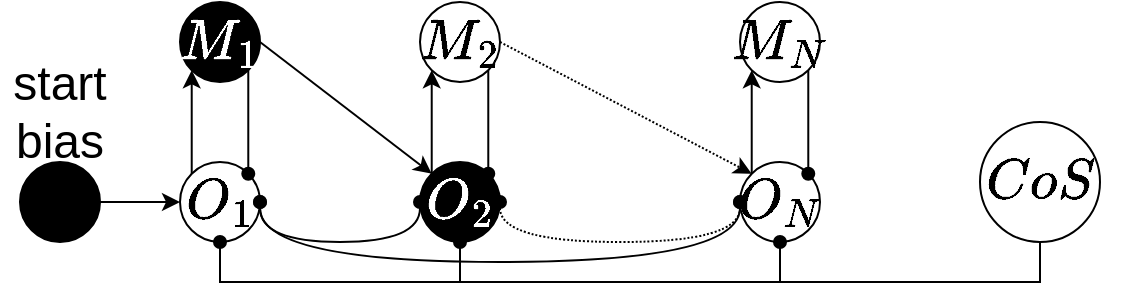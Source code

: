 <mxfile version="16.4.5" type="device"><diagram id="Npe314koK7Yzf6Q-Jtx-" name="Page-1"><mxGraphModel dx="1138" dy="611" grid="1" gridSize="10" guides="1" tooltips="1" connect="1" arrows="1" fold="1" page="1" pageScale="1" pageWidth="1169" pageHeight="827" math="1" shadow="0"><root><mxCell id="0"/><mxCell id="1" parent="0"/><mxCell id="290Csg_0ImeQ3GrJ_930-4" style="edgeStyle=orthogonalEdgeStyle;rounded=0;orthogonalLoop=1;jettySize=auto;html=1;exitX=0;exitY=0;exitDx=0;exitDy=0;entryX=0;entryY=1;entryDx=0;entryDy=0;fontSize=24;" edge="1" parent="1" source="290Csg_0ImeQ3GrJ_930-1" target="290Csg_0ImeQ3GrJ_930-3"><mxGeometry relative="1" as="geometry"/></mxCell><mxCell id="290Csg_0ImeQ3GrJ_930-1" value="&lt;font style=&quot;font-size: 24px&quot;&gt;$$O_1$$&lt;/font&gt;" style="ellipse;whiteSpace=wrap;html=1;aspect=fixed;" vertex="1" parent="1"><mxGeometry x="120" y="160" width="40" height="40" as="geometry"/></mxCell><mxCell id="290Csg_0ImeQ3GrJ_930-5" style="edgeStyle=orthogonalEdgeStyle;rounded=0;orthogonalLoop=1;jettySize=auto;html=1;exitX=1;exitY=1;exitDx=0;exitDy=0;entryX=1;entryY=0;entryDx=0;entryDy=0;fontSize=24;endArrow=oval;endFill=1;" edge="1" parent="1" source="290Csg_0ImeQ3GrJ_930-3" target="290Csg_0ImeQ3GrJ_930-1"><mxGeometry relative="1" as="geometry"/></mxCell><mxCell id="290Csg_0ImeQ3GrJ_930-20" style="rounded=0;orthogonalLoop=1;jettySize=auto;html=1;exitX=1;exitY=0.5;exitDx=0;exitDy=0;entryX=0;entryY=0;entryDx=0;entryDy=0;fontSize=24;startArrow=none;startFill=0;endArrow=classic;endFill=1;" edge="1" parent="1" source="290Csg_0ImeQ3GrJ_930-3" target="290Csg_0ImeQ3GrJ_930-8"><mxGeometry relative="1" as="geometry"/></mxCell><mxCell id="290Csg_0ImeQ3GrJ_930-3" value="&lt;font style=&quot;font-size: 24px&quot; color=&quot;#FFFFFF&quot;&gt;$$M_1$$&lt;/font&gt;" style="ellipse;whiteSpace=wrap;html=1;aspect=fixed;fillColor=#000000;" vertex="1" parent="1"><mxGeometry x="120" y="80" width="40" height="40" as="geometry"/></mxCell><mxCell id="290Csg_0ImeQ3GrJ_930-7" style="edgeStyle=orthogonalEdgeStyle;rounded=0;orthogonalLoop=1;jettySize=auto;html=1;exitX=0;exitY=0;exitDx=0;exitDy=0;entryX=0;entryY=1;entryDx=0;entryDy=0;fontSize=24;" edge="1" parent="1" source="290Csg_0ImeQ3GrJ_930-8" target="290Csg_0ImeQ3GrJ_930-10"><mxGeometry relative="1" as="geometry"/></mxCell><mxCell id="290Csg_0ImeQ3GrJ_930-32" style="edgeStyle=orthogonalEdgeStyle;curved=1;rounded=0;orthogonalLoop=1;jettySize=auto;html=1;exitX=0;exitY=0.5;exitDx=0;exitDy=0;entryX=1;entryY=0.5;entryDx=0;entryDy=0;fontSize=24;fontColor=#000000;startArrow=oval;startFill=1;endArrow=oval;endFill=1;" edge="1" parent="1" source="290Csg_0ImeQ3GrJ_930-8" target="290Csg_0ImeQ3GrJ_930-1"><mxGeometry relative="1" as="geometry"><Array as="points"><mxPoint x="240" y="200"/><mxPoint x="160" y="200"/></Array></mxGeometry></mxCell><mxCell id="290Csg_0ImeQ3GrJ_930-8" value="&lt;font style=&quot;font-size: 24px&quot; color=&quot;#FFFFFF&quot;&gt;$$O_2$$&lt;/font&gt;" style="ellipse;whiteSpace=wrap;html=1;aspect=fixed;fillColor=#000000;" vertex="1" parent="1"><mxGeometry x="240" y="160" width="40" height="40" as="geometry"/></mxCell><mxCell id="290Csg_0ImeQ3GrJ_930-9" style="edgeStyle=orthogonalEdgeStyle;rounded=0;orthogonalLoop=1;jettySize=auto;html=1;exitX=1;exitY=1;exitDx=0;exitDy=0;entryX=1;entryY=0;entryDx=0;entryDy=0;fontSize=24;endArrow=oval;endFill=1;" edge="1" parent="1" source="290Csg_0ImeQ3GrJ_930-10" target="290Csg_0ImeQ3GrJ_930-8"><mxGeometry relative="1" as="geometry"/></mxCell><mxCell id="290Csg_0ImeQ3GrJ_930-21" style="edgeStyle=none;rounded=0;orthogonalLoop=1;jettySize=auto;html=1;exitX=1;exitY=0.5;exitDx=0;exitDy=0;entryX=0;entryY=0;entryDx=0;entryDy=0;fontSize=24;startArrow=none;startFill=0;endArrow=classic;endFill=1;dashed=1;dashPattern=1 1;" edge="1" parent="1" source="290Csg_0ImeQ3GrJ_930-10" target="290Csg_0ImeQ3GrJ_930-13"><mxGeometry relative="1" as="geometry"/></mxCell><mxCell id="290Csg_0ImeQ3GrJ_930-10" value="&lt;font style=&quot;font-size: 24px&quot;&gt;$$M_2$$&lt;/font&gt;" style="ellipse;whiteSpace=wrap;html=1;aspect=fixed;" vertex="1" parent="1"><mxGeometry x="240" y="80" width="40" height="40" as="geometry"/></mxCell><mxCell id="290Csg_0ImeQ3GrJ_930-12" style="edgeStyle=orthogonalEdgeStyle;rounded=0;orthogonalLoop=1;jettySize=auto;html=1;exitX=0;exitY=0;exitDx=0;exitDy=0;entryX=0;entryY=1;entryDx=0;entryDy=0;fontSize=24;" edge="1" parent="1" source="290Csg_0ImeQ3GrJ_930-13" target="290Csg_0ImeQ3GrJ_930-15"><mxGeometry relative="1" as="geometry"/></mxCell><mxCell id="290Csg_0ImeQ3GrJ_930-13" value="&lt;font style=&quot;font-size: 24px&quot;&gt;$$O_N$$&lt;/font&gt;" style="ellipse;whiteSpace=wrap;html=1;aspect=fixed;" vertex="1" parent="1"><mxGeometry x="400" y="160" width="40" height="40" as="geometry"/></mxCell><mxCell id="290Csg_0ImeQ3GrJ_930-14" style="edgeStyle=orthogonalEdgeStyle;rounded=0;orthogonalLoop=1;jettySize=auto;html=1;exitX=1;exitY=1;exitDx=0;exitDy=0;entryX=1;entryY=0;entryDx=0;entryDy=0;fontSize=24;endArrow=oval;endFill=1;" edge="1" parent="1" source="290Csg_0ImeQ3GrJ_930-15" target="290Csg_0ImeQ3GrJ_930-13"><mxGeometry relative="1" as="geometry"/></mxCell><mxCell id="290Csg_0ImeQ3GrJ_930-15" value="&lt;font style=&quot;font-size: 24px&quot;&gt;$$M_N$$&lt;/font&gt;" style="ellipse;whiteSpace=wrap;html=1;aspect=fixed;" vertex="1" parent="1"><mxGeometry x="400" y="80" width="40" height="40" as="geometry"/></mxCell><mxCell id="290Csg_0ImeQ3GrJ_930-19" style="edgeStyle=orthogonalEdgeStyle;rounded=0;orthogonalLoop=1;jettySize=auto;html=1;exitX=1;exitY=0.5;exitDx=0;exitDy=0;entryX=0;entryY=0.5;entryDx=0;entryDy=0;fontSize=24;startArrow=oval;startFill=1;endArrow=oval;endFill=1;dashed=1;dashPattern=1 1;curved=1;" edge="1" parent="1" source="290Csg_0ImeQ3GrJ_930-8" target="290Csg_0ImeQ3GrJ_930-13"><mxGeometry relative="1" as="geometry"><Array as="points"><mxPoint x="280" y="200"/><mxPoint x="400" y="200"/></Array></mxGeometry></mxCell><mxCell id="290Csg_0ImeQ3GrJ_930-23" style="edgeStyle=orthogonalEdgeStyle;rounded=0;orthogonalLoop=1;jettySize=auto;html=1;exitX=0.5;exitY=1;exitDx=0;exitDy=0;entryX=0.5;entryY=1;entryDx=0;entryDy=0;fontSize=24;startArrow=none;startFill=0;endArrow=oval;endFill=1;" edge="1" parent="1" source="290Csg_0ImeQ3GrJ_930-22" target="290Csg_0ImeQ3GrJ_930-1"><mxGeometry relative="1" as="geometry"/></mxCell><mxCell id="290Csg_0ImeQ3GrJ_930-24" style="edgeStyle=orthogonalEdgeStyle;rounded=0;orthogonalLoop=1;jettySize=auto;html=1;exitX=0.5;exitY=1;exitDx=0;exitDy=0;entryX=0.5;entryY=1;entryDx=0;entryDy=0;fontSize=24;startArrow=none;startFill=0;endArrow=oval;endFill=1;" edge="1" parent="1" source="290Csg_0ImeQ3GrJ_930-22" target="290Csg_0ImeQ3GrJ_930-8"><mxGeometry relative="1" as="geometry"/></mxCell><mxCell id="290Csg_0ImeQ3GrJ_930-25" style="edgeStyle=orthogonalEdgeStyle;rounded=0;orthogonalLoop=1;jettySize=auto;html=1;exitX=0.5;exitY=1;exitDx=0;exitDy=0;entryX=0.5;entryY=1;entryDx=0;entryDy=0;fontSize=24;startArrow=none;startFill=0;endArrow=oval;endFill=1;" edge="1" parent="1" source="290Csg_0ImeQ3GrJ_930-22" target="290Csg_0ImeQ3GrJ_930-13"><mxGeometry relative="1" as="geometry"/></mxCell><mxCell id="290Csg_0ImeQ3GrJ_930-22" value="&lt;font style=&quot;font-size: 24px&quot;&gt;$$CoS$$&lt;/font&gt;" style="ellipse;whiteSpace=wrap;html=1;aspect=fixed;" vertex="1" parent="1"><mxGeometry x="520" y="140" width="60" height="60" as="geometry"/></mxCell><mxCell id="290Csg_0ImeQ3GrJ_930-27" style="edgeStyle=orthogonalEdgeStyle;rounded=0;orthogonalLoop=1;jettySize=auto;html=1;exitX=1;exitY=0.5;exitDx=0;exitDy=0;entryX=0;entryY=0.5;entryDx=0;entryDy=0;fontSize=24;startArrow=none;startFill=0;endArrow=classic;endFill=1;" edge="1" parent="1" source="290Csg_0ImeQ3GrJ_930-26" target="290Csg_0ImeQ3GrJ_930-1"><mxGeometry relative="1" as="geometry"/></mxCell><mxCell id="290Csg_0ImeQ3GrJ_930-26" value="" style="ellipse;whiteSpace=wrap;html=1;aspect=fixed;fillColor=#000000;" vertex="1" parent="1"><mxGeometry x="40" y="160" width="40" height="40" as="geometry"/></mxCell><mxCell id="290Csg_0ImeQ3GrJ_930-29" value="start bias" style="text;html=1;strokeColor=none;fillColor=none;align=center;verticalAlign=middle;whiteSpace=wrap;rounded=0;fontSize=24;fontColor=#000000;" vertex="1" parent="1"><mxGeometry x="30" y="120" width="60" height="30" as="geometry"/></mxCell><mxCell id="290Csg_0ImeQ3GrJ_930-31" value="" style="endArrow=oval;html=1;rounded=0;fontSize=24;fontColor=#000000;exitX=1;exitY=0.5;exitDx=0;exitDy=0;entryX=0;entryY=0.5;entryDx=0;entryDy=0;endFill=1;edgeStyle=orthogonalEdgeStyle;curved=1;startArrow=oval;startFill=1;" edge="1" parent="1" source="290Csg_0ImeQ3GrJ_930-1" target="290Csg_0ImeQ3GrJ_930-13"><mxGeometry width="50" height="50" relative="1" as="geometry"><mxPoint x="170" y="230" as="sourcePoint"/><mxPoint x="220" y="180" as="targetPoint"/><Array as="points"><mxPoint x="160" y="210"/><mxPoint x="400" y="210"/></Array></mxGeometry></mxCell></root></mxGraphModel></diagram></mxfile>
